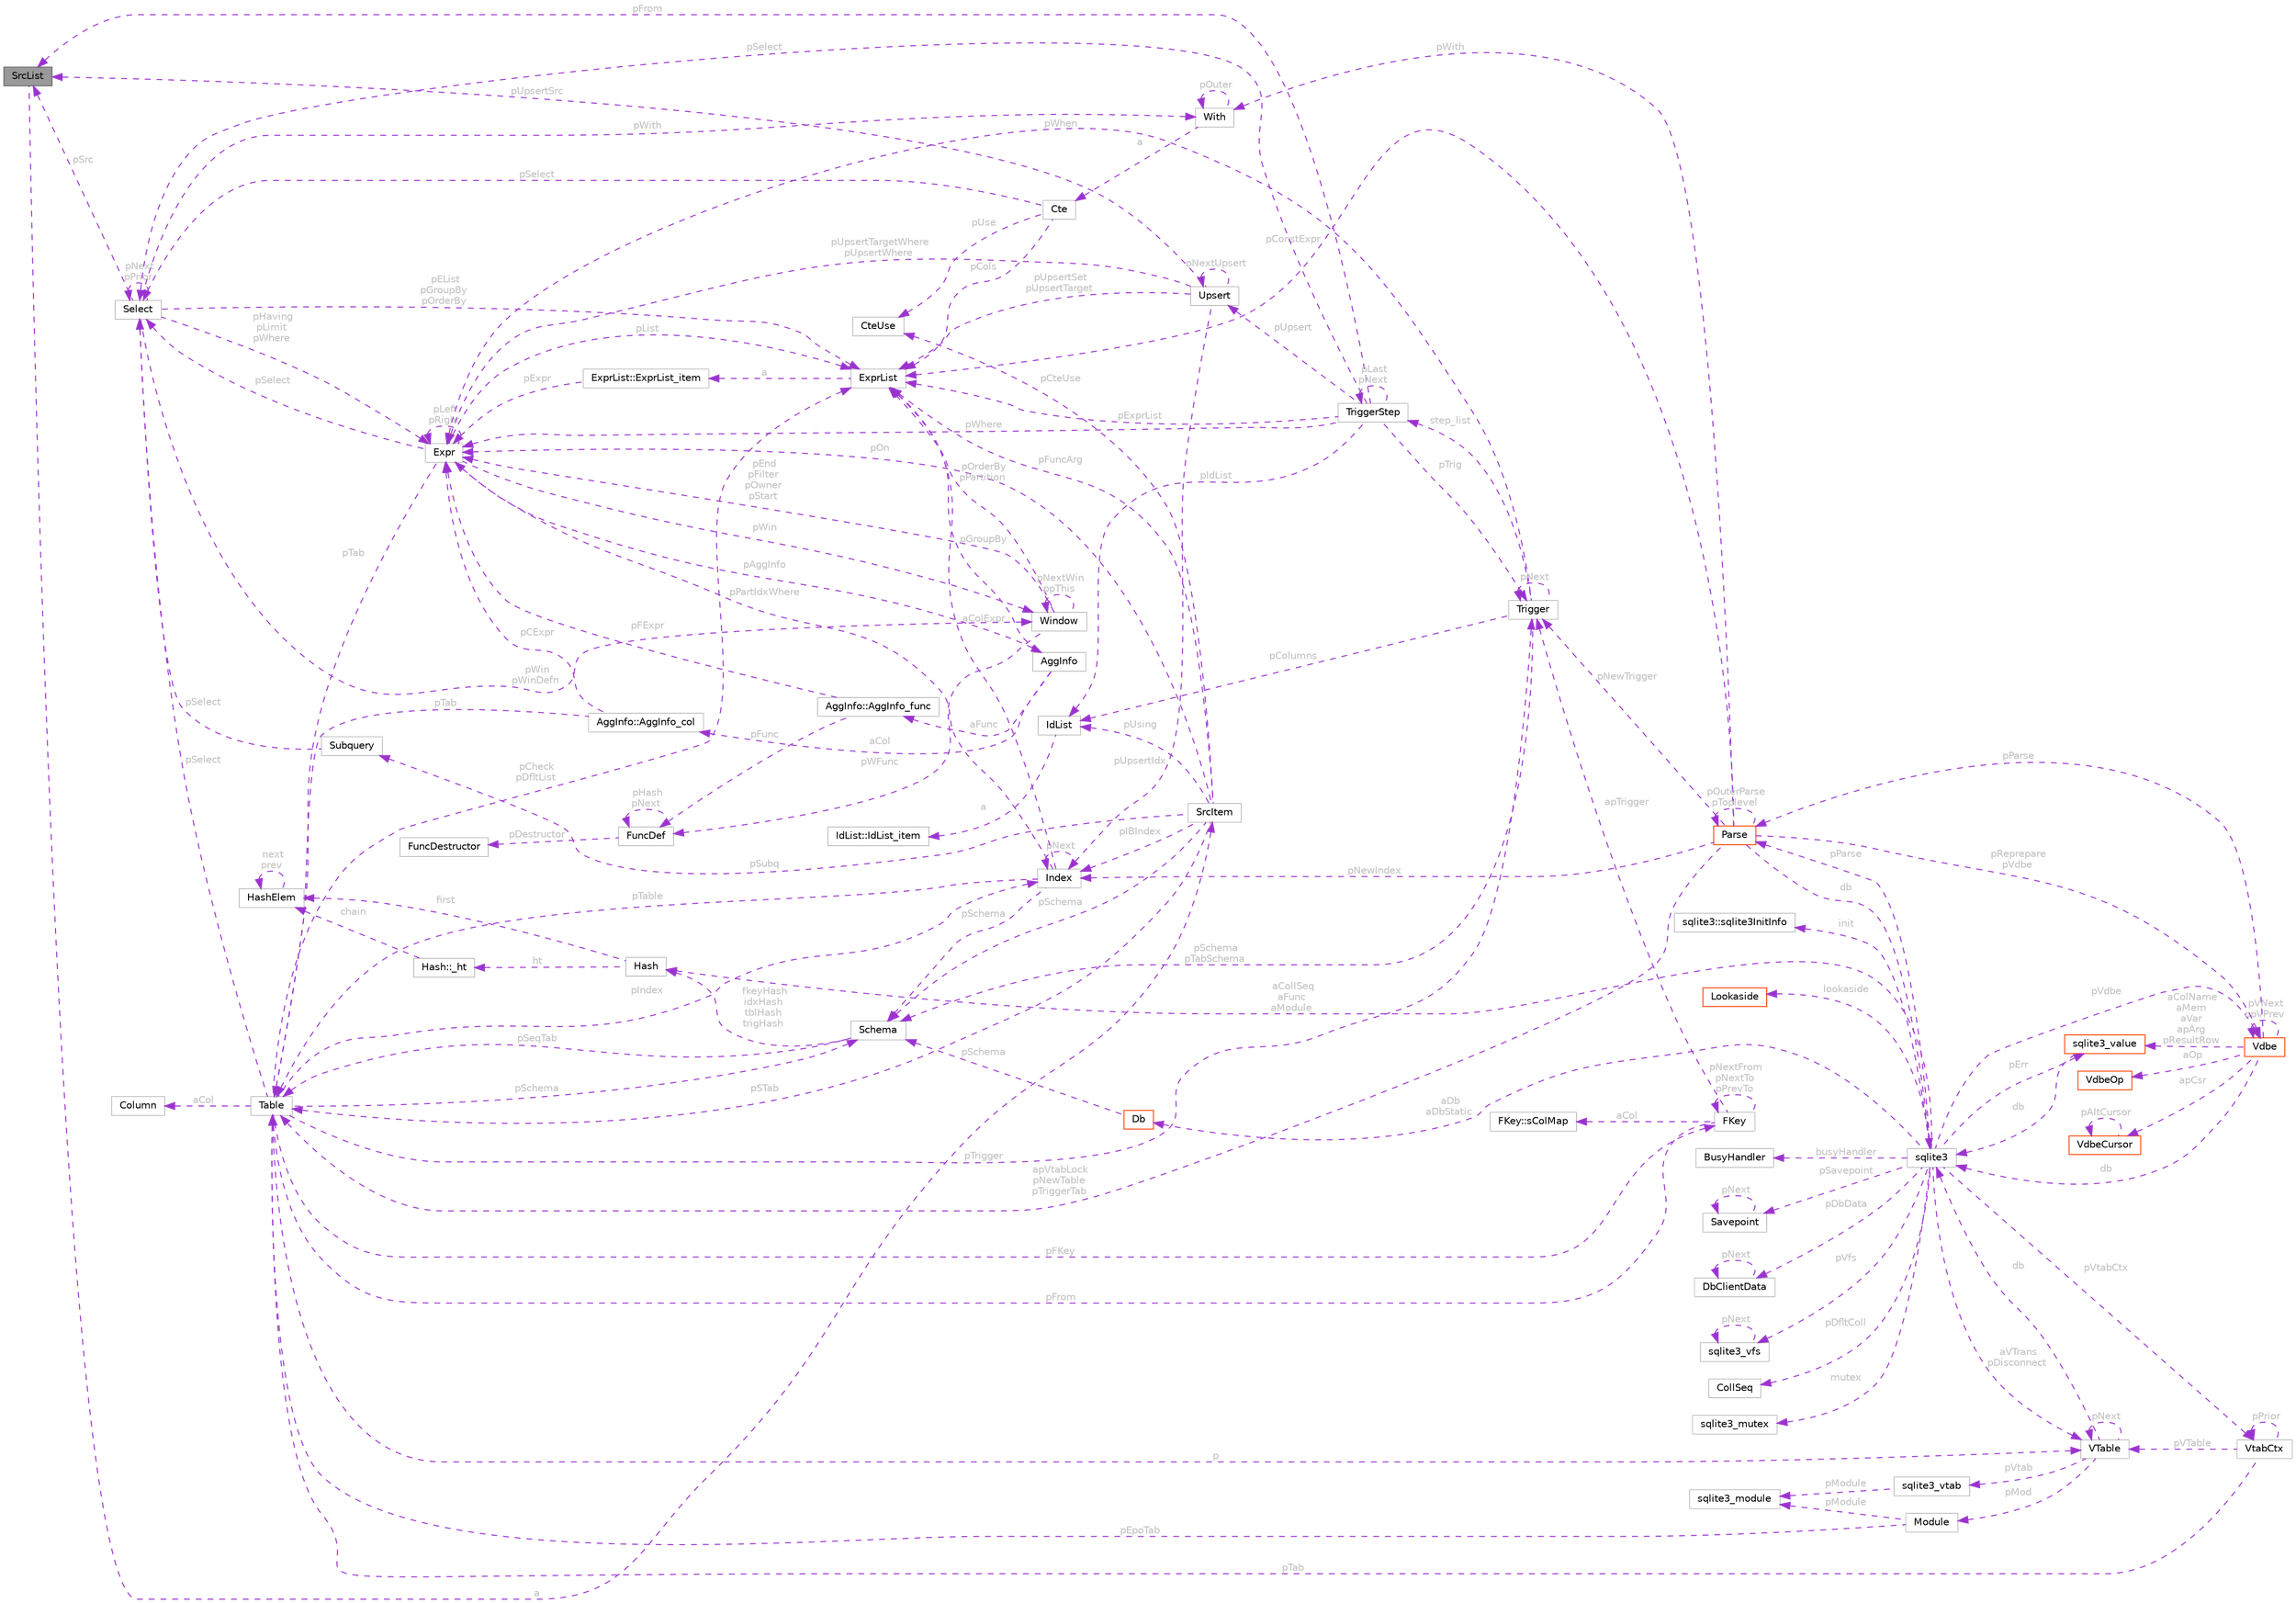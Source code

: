 digraph "SrcList"
{
 // LATEX_PDF_SIZE
  bgcolor="transparent";
  edge [fontname=Helvetica,fontsize=10,labelfontname=Helvetica,labelfontsize=10];
  node [fontname=Helvetica,fontsize=10,shape=box,height=0.2,width=0.4];
  rankdir="LR";
  Node1 [id="Node000001",label="SrcList",height=0.2,width=0.4,color="gray40", fillcolor="grey60", style="filled", fontcolor="black",tooltip=" "];
  Node2 -> Node1 [id="edge1_Node000001_Node000002",dir="back",color="darkorchid3",style="dashed",tooltip=" ",label=" a",fontcolor="grey" ];
  Node2 [id="Node000002",label="SrcItem",height=0.2,width=0.4,color="grey75", fillcolor="white", style="filled",URL="$structSrcItem.html",tooltip=" "];
  Node3 -> Node2 [id="edge2_Node000002_Node000003",dir="back",color="darkorchid3",style="dashed",tooltip=" ",label=" pSTab",fontcolor="grey" ];
  Node3 [id="Node000003",label="Table",height=0.2,width=0.4,color="grey75", fillcolor="white", style="filled",URL="$structTable.html",tooltip=" "];
  Node4 -> Node3 [id="edge3_Node000003_Node000004",dir="back",color="darkorchid3",style="dashed",tooltip=" ",label=" aCol",fontcolor="grey" ];
  Node4 [id="Node000004",label="Column",height=0.2,width=0.4,color="grey75", fillcolor="white", style="filled",URL="$structColumn.html",tooltip=" "];
  Node5 -> Node3 [id="edge4_Node000003_Node000005",dir="back",color="darkorchid3",style="dashed",tooltip=" ",label=" pIndex",fontcolor="grey" ];
  Node5 [id="Node000005",label="Index",height=0.2,width=0.4,color="grey75", fillcolor="white", style="filled",URL="$structIndex.html",tooltip=" "];
  Node3 -> Node5 [id="edge5_Node000005_Node000003",dir="back",color="darkorchid3",style="dashed",tooltip=" ",label=" pTable",fontcolor="grey" ];
  Node5 -> Node5 [id="edge6_Node000005_Node000005",dir="back",color="darkorchid3",style="dashed",tooltip=" ",label=" pNext",fontcolor="grey" ];
  Node6 -> Node5 [id="edge7_Node000005_Node000006",dir="back",color="darkorchid3",style="dashed",tooltip=" ",label=" pSchema",fontcolor="grey" ];
  Node6 [id="Node000006",label="Schema",height=0.2,width=0.4,color="grey75", fillcolor="white", style="filled",URL="$structSchema.html",tooltip=" "];
  Node7 -> Node6 [id="edge8_Node000006_Node000007",dir="back",color="darkorchid3",style="dashed",tooltip=" ",label=" fkeyHash\nidxHash\ntblHash\ntrigHash",fontcolor="grey" ];
  Node7 [id="Node000007",label="Hash",height=0.2,width=0.4,color="grey75", fillcolor="white", style="filled",URL="$structHash.html",tooltip=" "];
  Node8 -> Node7 [id="edge9_Node000007_Node000008",dir="back",color="darkorchid3",style="dashed",tooltip=" ",label=" first",fontcolor="grey" ];
  Node8 [id="Node000008",label="HashElem",height=0.2,width=0.4,color="grey75", fillcolor="white", style="filled",URL="$structHashElem.html",tooltip=" "];
  Node8 -> Node8 [id="edge10_Node000008_Node000008",dir="back",color="darkorchid3",style="dashed",tooltip=" ",label=" next\nprev",fontcolor="grey" ];
  Node9 -> Node7 [id="edge11_Node000007_Node000009",dir="back",color="darkorchid3",style="dashed",tooltip=" ",label=" ht",fontcolor="grey" ];
  Node9 [id="Node000009",label="Hash::_ht",height=0.2,width=0.4,color="grey75", fillcolor="white", style="filled",URL="$structHash_1_1__ht.html",tooltip=" "];
  Node8 -> Node9 [id="edge12_Node000009_Node000008",dir="back",color="darkorchid3",style="dashed",tooltip=" ",label=" chain",fontcolor="grey" ];
  Node3 -> Node6 [id="edge13_Node000006_Node000003",dir="back",color="darkorchid3",style="dashed",tooltip=" ",label=" pSeqTab",fontcolor="grey" ];
  Node10 -> Node5 [id="edge14_Node000005_Node000010",dir="back",color="darkorchid3",style="dashed",tooltip=" ",label=" pPartIdxWhere",fontcolor="grey" ];
  Node10 [id="Node000010",label="Expr",height=0.2,width=0.4,color="grey75", fillcolor="white", style="filled",URL="$structExpr.html",tooltip=" "];
  Node10 -> Node10 [id="edge15_Node000010_Node000010",dir="back",color="darkorchid3",style="dashed",tooltip=" ",label=" pLeft\npRight",fontcolor="grey" ];
  Node11 -> Node10 [id="edge16_Node000010_Node000011",dir="back",color="darkorchid3",style="dashed",tooltip=" ",label=" pList",fontcolor="grey" ];
  Node11 [id="Node000011",label="ExprList",height=0.2,width=0.4,color="grey75", fillcolor="white", style="filled",URL="$structExprList.html",tooltip=" "];
  Node12 -> Node11 [id="edge17_Node000011_Node000012",dir="back",color="darkorchid3",style="dashed",tooltip=" ",label=" a",fontcolor="grey" ];
  Node12 [id="Node000012",label="ExprList::ExprList_item",height=0.2,width=0.4,color="grey75", fillcolor="white", style="filled",URL="$structExprList_1_1ExprList__item.html",tooltip=" "];
  Node10 -> Node12 [id="edge18_Node000012_Node000010",dir="back",color="darkorchid3",style="dashed",tooltip=" ",label=" pExpr",fontcolor="grey" ];
  Node13 -> Node10 [id="edge19_Node000010_Node000013",dir="back",color="darkorchid3",style="dashed",tooltip=" ",label=" pSelect",fontcolor="grey" ];
  Node13 [id="Node000013",label="Select",height=0.2,width=0.4,color="grey75", fillcolor="white", style="filled",URL="$structSelect.html",tooltip=" "];
  Node11 -> Node13 [id="edge20_Node000013_Node000011",dir="back",color="darkorchid3",style="dashed",tooltip=" ",label=" pEList\npGroupBy\npOrderBy",fontcolor="grey" ];
  Node1 -> Node13 [id="edge21_Node000013_Node000001",dir="back",color="darkorchid3",style="dashed",tooltip=" ",label=" pSrc",fontcolor="grey" ];
  Node10 -> Node13 [id="edge22_Node000013_Node000010",dir="back",color="darkorchid3",style="dashed",tooltip=" ",label=" pHaving\npLimit\npWhere",fontcolor="grey" ];
  Node13 -> Node13 [id="edge23_Node000013_Node000013",dir="back",color="darkorchid3",style="dashed",tooltip=" ",label=" pNext\npPrior",fontcolor="grey" ];
  Node14 -> Node13 [id="edge24_Node000013_Node000014",dir="back",color="darkorchid3",style="dashed",tooltip=" ",label=" pWith",fontcolor="grey" ];
  Node14 [id="Node000014",label="With",height=0.2,width=0.4,color="grey75", fillcolor="white", style="filled",URL="$structWith.html",tooltip=" "];
  Node14 -> Node14 [id="edge25_Node000014_Node000014",dir="back",color="darkorchid3",style="dashed",tooltip=" ",label=" pOuter",fontcolor="grey" ];
  Node15 -> Node14 [id="edge26_Node000014_Node000015",dir="back",color="darkorchid3",style="dashed",tooltip=" ",label=" a",fontcolor="grey" ];
  Node15 [id="Node000015",label="Cte",height=0.2,width=0.4,color="grey75", fillcolor="white", style="filled",URL="$structCte.html",tooltip=" "];
  Node11 -> Node15 [id="edge27_Node000015_Node000011",dir="back",color="darkorchid3",style="dashed",tooltip=" ",label=" pCols",fontcolor="grey" ];
  Node13 -> Node15 [id="edge28_Node000015_Node000013",dir="back",color="darkorchid3",style="dashed",tooltip=" ",label=" pSelect",fontcolor="grey" ];
  Node16 -> Node15 [id="edge29_Node000015_Node000016",dir="back",color="darkorchid3",style="dashed",tooltip=" ",label=" pUse",fontcolor="grey" ];
  Node16 [id="Node000016",label="CteUse",height=0.2,width=0.4,color="grey75", fillcolor="white", style="filled",URL="$structCteUse.html",tooltip=" "];
  Node17 -> Node13 [id="edge30_Node000013_Node000017",dir="back",color="darkorchid3",style="dashed",tooltip=" ",label=" pWin\npWinDefn",fontcolor="grey" ];
  Node17 [id="Node000017",label="Window",height=0.2,width=0.4,color="grey75", fillcolor="white", style="filled",URL="$structWindow.html",tooltip=" "];
  Node11 -> Node17 [id="edge31_Node000017_Node000011",dir="back",color="darkorchid3",style="dashed",tooltip=" ",label=" pOrderBy\npPartition",fontcolor="grey" ];
  Node10 -> Node17 [id="edge32_Node000017_Node000010",dir="back",color="darkorchid3",style="dashed",tooltip=" ",label=" pEnd\npFilter\npOwner\npStart",fontcolor="grey" ];
  Node17 -> Node17 [id="edge33_Node000017_Node000017",dir="back",color="darkorchid3",style="dashed",tooltip=" ",label=" pNextWin\nppThis",fontcolor="grey" ];
  Node18 -> Node17 [id="edge34_Node000017_Node000018",dir="back",color="darkorchid3",style="dashed",tooltip=" ",label=" pWFunc",fontcolor="grey" ];
  Node18 [id="Node000018",label="FuncDef",height=0.2,width=0.4,color="grey75", fillcolor="white", style="filled",URL="$structFuncDef.html",tooltip=" "];
  Node18 -> Node18 [id="edge35_Node000018_Node000018",dir="back",color="darkorchid3",style="dashed",tooltip=" ",label=" pHash\npNext",fontcolor="grey" ];
  Node19 -> Node18 [id="edge36_Node000018_Node000019",dir="back",color="darkorchid3",style="dashed",tooltip=" ",label=" pDestructor",fontcolor="grey" ];
  Node19 [id="Node000019",label="FuncDestructor",height=0.2,width=0.4,color="grey75", fillcolor="white", style="filled",URL="$structFuncDestructor.html",tooltip=" "];
  Node20 -> Node10 [id="edge37_Node000010_Node000020",dir="back",color="darkorchid3",style="dashed",tooltip=" ",label=" pAggInfo",fontcolor="grey" ];
  Node20 [id="Node000020",label="AggInfo",height=0.2,width=0.4,color="grey75", fillcolor="white", style="filled",URL="$structAggInfo.html",tooltip=" "];
  Node11 -> Node20 [id="edge38_Node000020_Node000011",dir="back",color="darkorchid3",style="dashed",tooltip=" ",label=" pGroupBy",fontcolor="grey" ];
  Node21 -> Node20 [id="edge39_Node000020_Node000021",dir="back",color="darkorchid3",style="dashed",tooltip=" ",label=" aCol",fontcolor="grey" ];
  Node21 [id="Node000021",label="AggInfo::AggInfo_col",height=0.2,width=0.4,color="grey75", fillcolor="white", style="filled",URL="$structAggInfo_1_1AggInfo__col.html",tooltip=" "];
  Node3 -> Node21 [id="edge40_Node000021_Node000003",dir="back",color="darkorchid3",style="dashed",tooltip=" ",label=" pTab",fontcolor="grey" ];
  Node10 -> Node21 [id="edge41_Node000021_Node000010",dir="back",color="darkorchid3",style="dashed",tooltip=" ",label=" pCExpr",fontcolor="grey" ];
  Node22 -> Node20 [id="edge42_Node000020_Node000022",dir="back",color="darkorchid3",style="dashed",tooltip=" ",label=" aFunc",fontcolor="grey" ];
  Node22 [id="Node000022",label="AggInfo::AggInfo_func",height=0.2,width=0.4,color="grey75", fillcolor="white", style="filled",URL="$structAggInfo_1_1AggInfo__func.html",tooltip=" "];
  Node10 -> Node22 [id="edge43_Node000022_Node000010",dir="back",color="darkorchid3",style="dashed",tooltip=" ",label=" pFExpr",fontcolor="grey" ];
  Node18 -> Node22 [id="edge44_Node000022_Node000018",dir="back",color="darkorchid3",style="dashed",tooltip=" ",label=" pFunc",fontcolor="grey" ];
  Node3 -> Node10 [id="edge45_Node000010_Node000003",dir="back",color="darkorchid3",style="dashed",tooltip=" ",label=" pTab",fontcolor="grey" ];
  Node17 -> Node10 [id="edge46_Node000010_Node000017",dir="back",color="darkorchid3",style="dashed",tooltip=" ",label=" pWin",fontcolor="grey" ];
  Node11 -> Node5 [id="edge47_Node000005_Node000011",dir="back",color="darkorchid3",style="dashed",tooltip=" ",label=" aColExpr",fontcolor="grey" ];
  Node11 -> Node3 [id="edge48_Node000003_Node000011",dir="back",color="darkorchid3",style="dashed",tooltip=" ",label=" pCheck\npDfltList",fontcolor="grey" ];
  Node23 -> Node3 [id="edge49_Node000003_Node000023",dir="back",color="darkorchid3",style="dashed",tooltip=" ",label=" pFKey",fontcolor="grey" ];
  Node23 [id="Node000023",label="FKey",height=0.2,width=0.4,color="grey75", fillcolor="white", style="filled",URL="$structFKey.html",tooltip=" "];
  Node3 -> Node23 [id="edge50_Node000023_Node000003",dir="back",color="darkorchid3",style="dashed",tooltip=" ",label=" pFrom",fontcolor="grey" ];
  Node23 -> Node23 [id="edge51_Node000023_Node000023",dir="back",color="darkorchid3",style="dashed",tooltip=" ",label=" pNextFrom\npNextTo\npPrevTo",fontcolor="grey" ];
  Node24 -> Node23 [id="edge52_Node000023_Node000024",dir="back",color="darkorchid3",style="dashed",tooltip=" ",label=" apTrigger",fontcolor="grey" ];
  Node24 [id="Node000024",label="Trigger",height=0.2,width=0.4,color="grey75", fillcolor="white", style="filled",URL="$structTrigger.html",tooltip=" "];
  Node10 -> Node24 [id="edge53_Node000024_Node000010",dir="back",color="darkorchid3",style="dashed",tooltip=" ",label=" pWhen",fontcolor="grey" ];
  Node25 -> Node24 [id="edge54_Node000024_Node000025",dir="back",color="darkorchid3",style="dashed",tooltip=" ",label=" pColumns",fontcolor="grey" ];
  Node25 [id="Node000025",label="IdList",height=0.2,width=0.4,color="grey75", fillcolor="white", style="filled",URL="$structIdList.html",tooltip=" "];
  Node26 -> Node25 [id="edge55_Node000025_Node000026",dir="back",color="darkorchid3",style="dashed",tooltip=" ",label=" a",fontcolor="grey" ];
  Node26 [id="Node000026",label="IdList::IdList_item",height=0.2,width=0.4,color="grey75", fillcolor="white", style="filled",URL="$structIdList_1_1IdList__item.html",tooltip=" "];
  Node6 -> Node24 [id="edge56_Node000024_Node000006",dir="back",color="darkorchid3",style="dashed",tooltip=" ",label=" pSchema\npTabSchema",fontcolor="grey" ];
  Node27 -> Node24 [id="edge57_Node000024_Node000027",dir="back",color="darkorchid3",style="dashed",tooltip=" ",label=" step_list",fontcolor="grey" ];
  Node27 [id="Node000027",label="TriggerStep",height=0.2,width=0.4,color="grey75", fillcolor="white", style="filled",URL="$structTriggerStep.html",tooltip=" "];
  Node24 -> Node27 [id="edge58_Node000027_Node000024",dir="back",color="darkorchid3",style="dashed",tooltip=" ",label=" pTrig",fontcolor="grey" ];
  Node13 -> Node27 [id="edge59_Node000027_Node000013",dir="back",color="darkorchid3",style="dashed",tooltip=" ",label=" pSelect",fontcolor="grey" ];
  Node1 -> Node27 [id="edge60_Node000027_Node000001",dir="back",color="darkorchid3",style="dashed",tooltip=" ",label=" pFrom",fontcolor="grey" ];
  Node10 -> Node27 [id="edge61_Node000027_Node000010",dir="back",color="darkorchid3",style="dashed",tooltip=" ",label=" pWhere",fontcolor="grey" ];
  Node11 -> Node27 [id="edge62_Node000027_Node000011",dir="back",color="darkorchid3",style="dashed",tooltip=" ",label=" pExprList",fontcolor="grey" ];
  Node25 -> Node27 [id="edge63_Node000027_Node000025",dir="back",color="darkorchid3",style="dashed",tooltip=" ",label=" pIdList",fontcolor="grey" ];
  Node28 -> Node27 [id="edge64_Node000027_Node000028",dir="back",color="darkorchid3",style="dashed",tooltip=" ",label=" pUpsert",fontcolor="grey" ];
  Node28 [id="Node000028",label="Upsert",height=0.2,width=0.4,color="grey75", fillcolor="white", style="filled",URL="$structUpsert.html",tooltip=" "];
  Node11 -> Node28 [id="edge65_Node000028_Node000011",dir="back",color="darkorchid3",style="dashed",tooltip=" ",label=" pUpsertSet\npUpsertTarget",fontcolor="grey" ];
  Node10 -> Node28 [id="edge66_Node000028_Node000010",dir="back",color="darkorchid3",style="dashed",tooltip=" ",label=" pUpsertTargetWhere\npUpsertWhere",fontcolor="grey" ];
  Node28 -> Node28 [id="edge67_Node000028_Node000028",dir="back",color="darkorchid3",style="dashed",tooltip=" ",label=" pNextUpsert",fontcolor="grey" ];
  Node5 -> Node28 [id="edge68_Node000028_Node000005",dir="back",color="darkorchid3",style="dashed",tooltip=" ",label=" pUpsertIdx",fontcolor="grey" ];
  Node1 -> Node28 [id="edge69_Node000028_Node000001",dir="back",color="darkorchid3",style="dashed",tooltip=" ",label=" pUpsertSrc",fontcolor="grey" ];
  Node27 -> Node27 [id="edge70_Node000027_Node000027",dir="back",color="darkorchid3",style="dashed",tooltip=" ",label=" pLast\npNext",fontcolor="grey" ];
  Node24 -> Node24 [id="edge71_Node000024_Node000024",dir="back",color="darkorchid3",style="dashed",tooltip=" ",label=" pNext",fontcolor="grey" ];
  Node29 -> Node23 [id="edge72_Node000023_Node000029",dir="back",color="darkorchid3",style="dashed",tooltip=" ",label=" aCol",fontcolor="grey" ];
  Node29 [id="Node000029",label="FKey::sColMap",height=0.2,width=0.4,color="grey75", fillcolor="white", style="filled",URL="$structFKey_1_1sColMap.html",tooltip=" "];
  Node13 -> Node3 [id="edge73_Node000003_Node000013",dir="back",color="darkorchid3",style="dashed",tooltip=" ",label=" pSelect",fontcolor="grey" ];
  Node30 -> Node3 [id="edge74_Node000003_Node000030",dir="back",color="darkorchid3",style="dashed",tooltip=" ",label=" p",fontcolor="grey" ];
  Node30 [id="Node000030",label="VTable",height=0.2,width=0.4,color="grey75", fillcolor="white", style="filled",URL="$structVTable.html",tooltip=" "];
  Node31 -> Node30 [id="edge75_Node000030_Node000031",dir="back",color="darkorchid3",style="dashed",tooltip=" ",label=" db",fontcolor="grey" ];
  Node31 [id="Node000031",label="sqlite3",height=0.2,width=0.4,color="grey75", fillcolor="white", style="filled",URL="$structsqlite3.html",tooltip=" "];
  Node32 -> Node31 [id="edge76_Node000031_Node000032",dir="back",color="darkorchid3",style="dashed",tooltip=" ",label=" pVfs",fontcolor="grey" ];
  Node32 [id="Node000032",label="sqlite3_vfs",height=0.2,width=0.4,color="grey75", fillcolor="white", style="filled",URL="$structsqlite3__vfs.html",tooltip=" "];
  Node32 -> Node32 [id="edge77_Node000032_Node000032",dir="back",color="darkorchid3",style="dashed",tooltip=" ",label=" pNext",fontcolor="grey" ];
  Node33 -> Node31 [id="edge78_Node000031_Node000033",dir="back",color="darkorchid3",style="dashed",tooltip=" ",label=" pVdbe",fontcolor="grey" ];
  Node33 [id="Node000033",label="Vdbe",height=0.2,width=0.4,color="orangered", fillcolor="white", style="filled",URL="$structVdbe.html",tooltip=" "];
  Node31 -> Node33 [id="edge79_Node000033_Node000031",dir="back",color="darkorchid3",style="dashed",tooltip=" ",label=" db",fontcolor="grey" ];
  Node33 -> Node33 [id="edge80_Node000033_Node000033",dir="back",color="darkorchid3",style="dashed",tooltip=" ",label=" pVNext\nppVPrev",fontcolor="grey" ];
  Node34 -> Node33 [id="edge81_Node000033_Node000034",dir="back",color="darkorchid3",style="dashed",tooltip=" ",label=" pParse",fontcolor="grey" ];
  Node34 [id="Node000034",label="Parse",height=0.2,width=0.4,color="orangered", fillcolor="white", style="filled",URL="$structParse.html",tooltip=" "];
  Node31 -> Node34 [id="edge82_Node000034_Node000031",dir="back",color="darkorchid3",style="dashed",tooltip=" ",label=" db",fontcolor="grey" ];
  Node33 -> Node34 [id="edge83_Node000034_Node000033",dir="back",color="darkorchid3",style="dashed",tooltip=" ",label=" pReprepare\npVdbe",fontcolor="grey" ];
  Node11 -> Node34 [id="edge84_Node000034_Node000011",dir="back",color="darkorchid3",style="dashed",tooltip=" ",label=" pConstExpr",fontcolor="grey" ];
  Node34 -> Node34 [id="edge85_Node000034_Node000034",dir="back",color="darkorchid3",style="dashed",tooltip=" ",label=" pOuterParse\npToplevel",fontcolor="grey" ];
  Node3 -> Node34 [id="edge86_Node000034_Node000003",dir="back",color="darkorchid3",style="dashed",tooltip=" ",label=" apVtabLock\npNewTable\npTriggerTab",fontcolor="grey" ];
  Node5 -> Node34 [id="edge87_Node000034_Node000005",dir="back",color="darkorchid3",style="dashed",tooltip=" ",label=" pNewIndex",fontcolor="grey" ];
  Node24 -> Node34 [id="edge88_Node000034_Node000024",dir="back",color="darkorchid3",style="dashed",tooltip=" ",label=" pNewTrigger",fontcolor="grey" ];
  Node14 -> Node34 [id="edge89_Node000034_Node000014",dir="back",color="darkorchid3",style="dashed",tooltip=" ",label=" pWith",fontcolor="grey" ];
  Node43 -> Node33 [id="edge90_Node000033_Node000043",dir="back",color="darkorchid3",style="dashed",tooltip=" ",label=" aColName\naMem\naVar\napArg\npResultRow",fontcolor="grey" ];
  Node43 [id="Node000043",label="sqlite3_value",height=0.2,width=0.4,color="orangered", fillcolor="white", style="filled",URL="$structsqlite3__value.html",tooltip=" "];
  Node31 -> Node43 [id="edge91_Node000043_Node000031",dir="back",color="darkorchid3",style="dashed",tooltip=" ",label=" db",fontcolor="grey" ];
  Node52 -> Node33 [id="edge92_Node000033_Node000052",dir="back",color="darkorchid3",style="dashed",tooltip=" ",label=" apCsr",fontcolor="grey" ];
  Node52 [id="Node000052",label="VdbeCursor",height=0.2,width=0.4,color="orangered", fillcolor="white", style="filled",URL="$structVdbeCursor.html",tooltip=" "];
  Node52 -> Node52 [id="edge93_Node000052_Node000052",dir="back",color="darkorchid3",style="dashed",tooltip=" ",label=" pAltCursor",fontcolor="grey" ];
  Node40 -> Node33 [id="edge94_Node000033_Node000040",dir="back",color="darkorchid3",style="dashed",tooltip=" ",label=" aOp",fontcolor="grey" ];
  Node40 [id="Node000040",label="VdbeOp",height=0.2,width=0.4,color="orangered", fillcolor="white", style="filled",URL="$structVdbeOp.html",tooltip=" "];
  Node45 -> Node31 [id="edge95_Node000031_Node000045",dir="back",color="darkorchid3",style="dashed",tooltip=" ",label=" pDfltColl",fontcolor="grey" ];
  Node45 [id="Node000045",label="CollSeq",height=0.2,width=0.4,color="grey75", fillcolor="white", style="filled",URL="$structCollSeq.html",tooltip=" "];
  Node69 -> Node31 [id="edge96_Node000031_Node000069",dir="back",color="darkorchid3",style="dashed",tooltip=" ",label=" mutex",fontcolor="grey" ];
  Node69 [id="Node000069",label="sqlite3_mutex",height=0.2,width=0.4,color="grey75", fillcolor="white", style="filled",URL="$structsqlite3__mutex.html",tooltip=" "];
  Node87 -> Node31 [id="edge97_Node000031_Node000087",dir="back",color="darkorchid3",style="dashed",tooltip=" ",label=" aDb\naDbStatic",fontcolor="grey" ];
  Node87 [id="Node000087",label="Db",height=0.2,width=0.4,color="orangered", fillcolor="white", style="filled",URL="$structDb.html",tooltip=" "];
  Node6 -> Node87 [id="edge98_Node000087_Node000006",dir="back",color="darkorchid3",style="dashed",tooltip=" ",label=" pSchema",fontcolor="grey" ];
  Node88 -> Node31 [id="edge99_Node000031_Node000088",dir="back",color="darkorchid3",style="dashed",tooltip=" ",label=" init",fontcolor="grey" ];
  Node88 [id="Node000088",label="sqlite3::sqlite3InitInfo",height=0.2,width=0.4,color="grey75", fillcolor="white", style="filled",URL="$structsqlite3_1_1sqlite3InitInfo.html",tooltip=" "];
  Node34 -> Node31 [id="edge100_Node000031_Node000034",dir="back",color="darkorchid3",style="dashed",tooltip=" ",label=" pParse",fontcolor="grey" ];
  Node43 -> Node31 [id="edge101_Node000031_Node000043",dir="back",color="darkorchid3",style="dashed",tooltip=" ",label=" pErr",fontcolor="grey" ];
  Node89 -> Node31 [id="edge102_Node000031_Node000089",dir="back",color="darkorchid3",style="dashed",tooltip=" ",label=" lookaside",fontcolor="grey" ];
  Node89 [id="Node000089",label="Lookaside",height=0.2,width=0.4,color="orangered", fillcolor="white", style="filled",URL="$structLookaside.html",tooltip=" "];
  Node7 -> Node31 [id="edge103_Node000031_Node000007",dir="back",color="darkorchid3",style="dashed",tooltip=" ",label=" aCollSeq\naFunc\naModule",fontcolor="grey" ];
  Node91 -> Node31 [id="edge104_Node000031_Node000091",dir="back",color="darkorchid3",style="dashed",tooltip=" ",label=" pVtabCtx",fontcolor="grey" ];
  Node91 [id="Node000091",label="VtabCtx",height=0.2,width=0.4,color="grey75", fillcolor="white", style="filled",URL="$structVtabCtx.html",tooltip=" "];
  Node30 -> Node91 [id="edge105_Node000091_Node000030",dir="back",color="darkorchid3",style="dashed",tooltip=" ",label=" pVTable",fontcolor="grey" ];
  Node3 -> Node91 [id="edge106_Node000091_Node000003",dir="back",color="darkorchid3",style="dashed",tooltip=" ",label=" pTab",fontcolor="grey" ];
  Node91 -> Node91 [id="edge107_Node000091_Node000091",dir="back",color="darkorchid3",style="dashed",tooltip=" ",label=" pPrior",fontcolor="grey" ];
  Node30 -> Node31 [id="edge108_Node000031_Node000030",dir="back",color="darkorchid3",style="dashed",tooltip=" ",label=" aVTrans\npDisconnect",fontcolor="grey" ];
  Node92 -> Node31 [id="edge109_Node000031_Node000092",dir="back",color="darkorchid3",style="dashed",tooltip=" ",label=" busyHandler",fontcolor="grey" ];
  Node92 [id="Node000092",label="BusyHandler",height=0.2,width=0.4,color="grey75", fillcolor="white", style="filled",URL="$structBusyHandler.html",tooltip=" "];
  Node93 -> Node31 [id="edge110_Node000031_Node000093",dir="back",color="darkorchid3",style="dashed",tooltip=" ",label=" pSavepoint",fontcolor="grey" ];
  Node93 [id="Node000093",label="Savepoint",height=0.2,width=0.4,color="grey75", fillcolor="white", style="filled",URL="$structSavepoint.html",tooltip=" "];
  Node93 -> Node93 [id="edge111_Node000093_Node000093",dir="back",color="darkorchid3",style="dashed",tooltip=" ",label=" pNext",fontcolor="grey" ];
  Node94 -> Node31 [id="edge112_Node000031_Node000094",dir="back",color="darkorchid3",style="dashed",tooltip=" ",label=" pDbData",fontcolor="grey" ];
  Node94 [id="Node000094",label="DbClientData",height=0.2,width=0.4,color="grey75", fillcolor="white", style="filled",URL="$structDbClientData.html",tooltip=" "];
  Node94 -> Node94 [id="edge113_Node000094_Node000094",dir="back",color="darkorchid3",style="dashed",tooltip=" ",label=" pNext",fontcolor="grey" ];
  Node95 -> Node30 [id="edge114_Node000030_Node000095",dir="back",color="darkorchid3",style="dashed",tooltip=" ",label=" pMod",fontcolor="grey" ];
  Node95 [id="Node000095",label="Module",height=0.2,width=0.4,color="grey75", fillcolor="white", style="filled",URL="$structModule.html",tooltip=" "];
  Node73 -> Node95 [id="edge115_Node000095_Node000073",dir="back",color="darkorchid3",style="dashed",tooltip=" ",label=" pModule",fontcolor="grey" ];
  Node73 [id="Node000073",label="sqlite3_module",height=0.2,width=0.4,color="grey75", fillcolor="white", style="filled",URL="$structsqlite3__module.html",tooltip=" "];
  Node3 -> Node95 [id="edge116_Node000095_Node000003",dir="back",color="darkorchid3",style="dashed",tooltip=" ",label=" pEpoTab",fontcolor="grey" ];
  Node72 -> Node30 [id="edge117_Node000030_Node000072",dir="back",color="darkorchid3",style="dashed",tooltip=" ",label=" pVtab",fontcolor="grey" ];
  Node72 [id="Node000072",label="sqlite3_vtab",height=0.2,width=0.4,color="grey75", fillcolor="white", style="filled",URL="$structsqlite3__vtab.html",tooltip=" "];
  Node73 -> Node72 [id="edge118_Node000072_Node000073",dir="back",color="darkorchid3",style="dashed",tooltip=" ",label=" pModule",fontcolor="grey" ];
  Node30 -> Node30 [id="edge119_Node000030_Node000030",dir="back",color="darkorchid3",style="dashed",tooltip=" ",label=" pNext",fontcolor="grey" ];
  Node24 -> Node3 [id="edge120_Node000003_Node000024",dir="back",color="darkorchid3",style="dashed",tooltip=" ",label=" pTrigger",fontcolor="grey" ];
  Node6 -> Node3 [id="edge121_Node000003_Node000006",dir="back",color="darkorchid3",style="dashed",tooltip=" ",label=" pSchema",fontcolor="grey" ];
  Node11 -> Node2 [id="edge122_Node000002_Node000011",dir="back",color="darkorchid3",style="dashed",tooltip=" ",label=" pFuncArg",fontcolor="grey" ];
  Node5 -> Node2 [id="edge123_Node000002_Node000005",dir="back",color="darkorchid3",style="dashed",tooltip=" ",label=" pIBIndex",fontcolor="grey" ];
  Node16 -> Node2 [id="edge124_Node000002_Node000016",dir="back",color="darkorchid3",style="dashed",tooltip=" ",label=" pCteUse",fontcolor="grey" ];
  Node10 -> Node2 [id="edge125_Node000002_Node000010",dir="back",color="darkorchid3",style="dashed",tooltip=" ",label=" pOn",fontcolor="grey" ];
  Node25 -> Node2 [id="edge126_Node000002_Node000025",dir="back",color="darkorchid3",style="dashed",tooltip=" ",label=" pUsing",fontcolor="grey" ];
  Node6 -> Node2 [id="edge127_Node000002_Node000006",dir="back",color="darkorchid3",style="dashed",tooltip=" ",label=" pSchema",fontcolor="grey" ];
  Node96 -> Node2 [id="edge128_Node000002_Node000096",dir="back",color="darkorchid3",style="dashed",tooltip=" ",label=" pSubq",fontcolor="grey" ];
  Node96 [id="Node000096",label="Subquery",height=0.2,width=0.4,color="grey75", fillcolor="white", style="filled",URL="$structSubquery.html",tooltip=" "];
  Node13 -> Node96 [id="edge129_Node000096_Node000013",dir="back",color="darkorchid3",style="dashed",tooltip=" ",label=" pSelect",fontcolor="grey" ];
}
